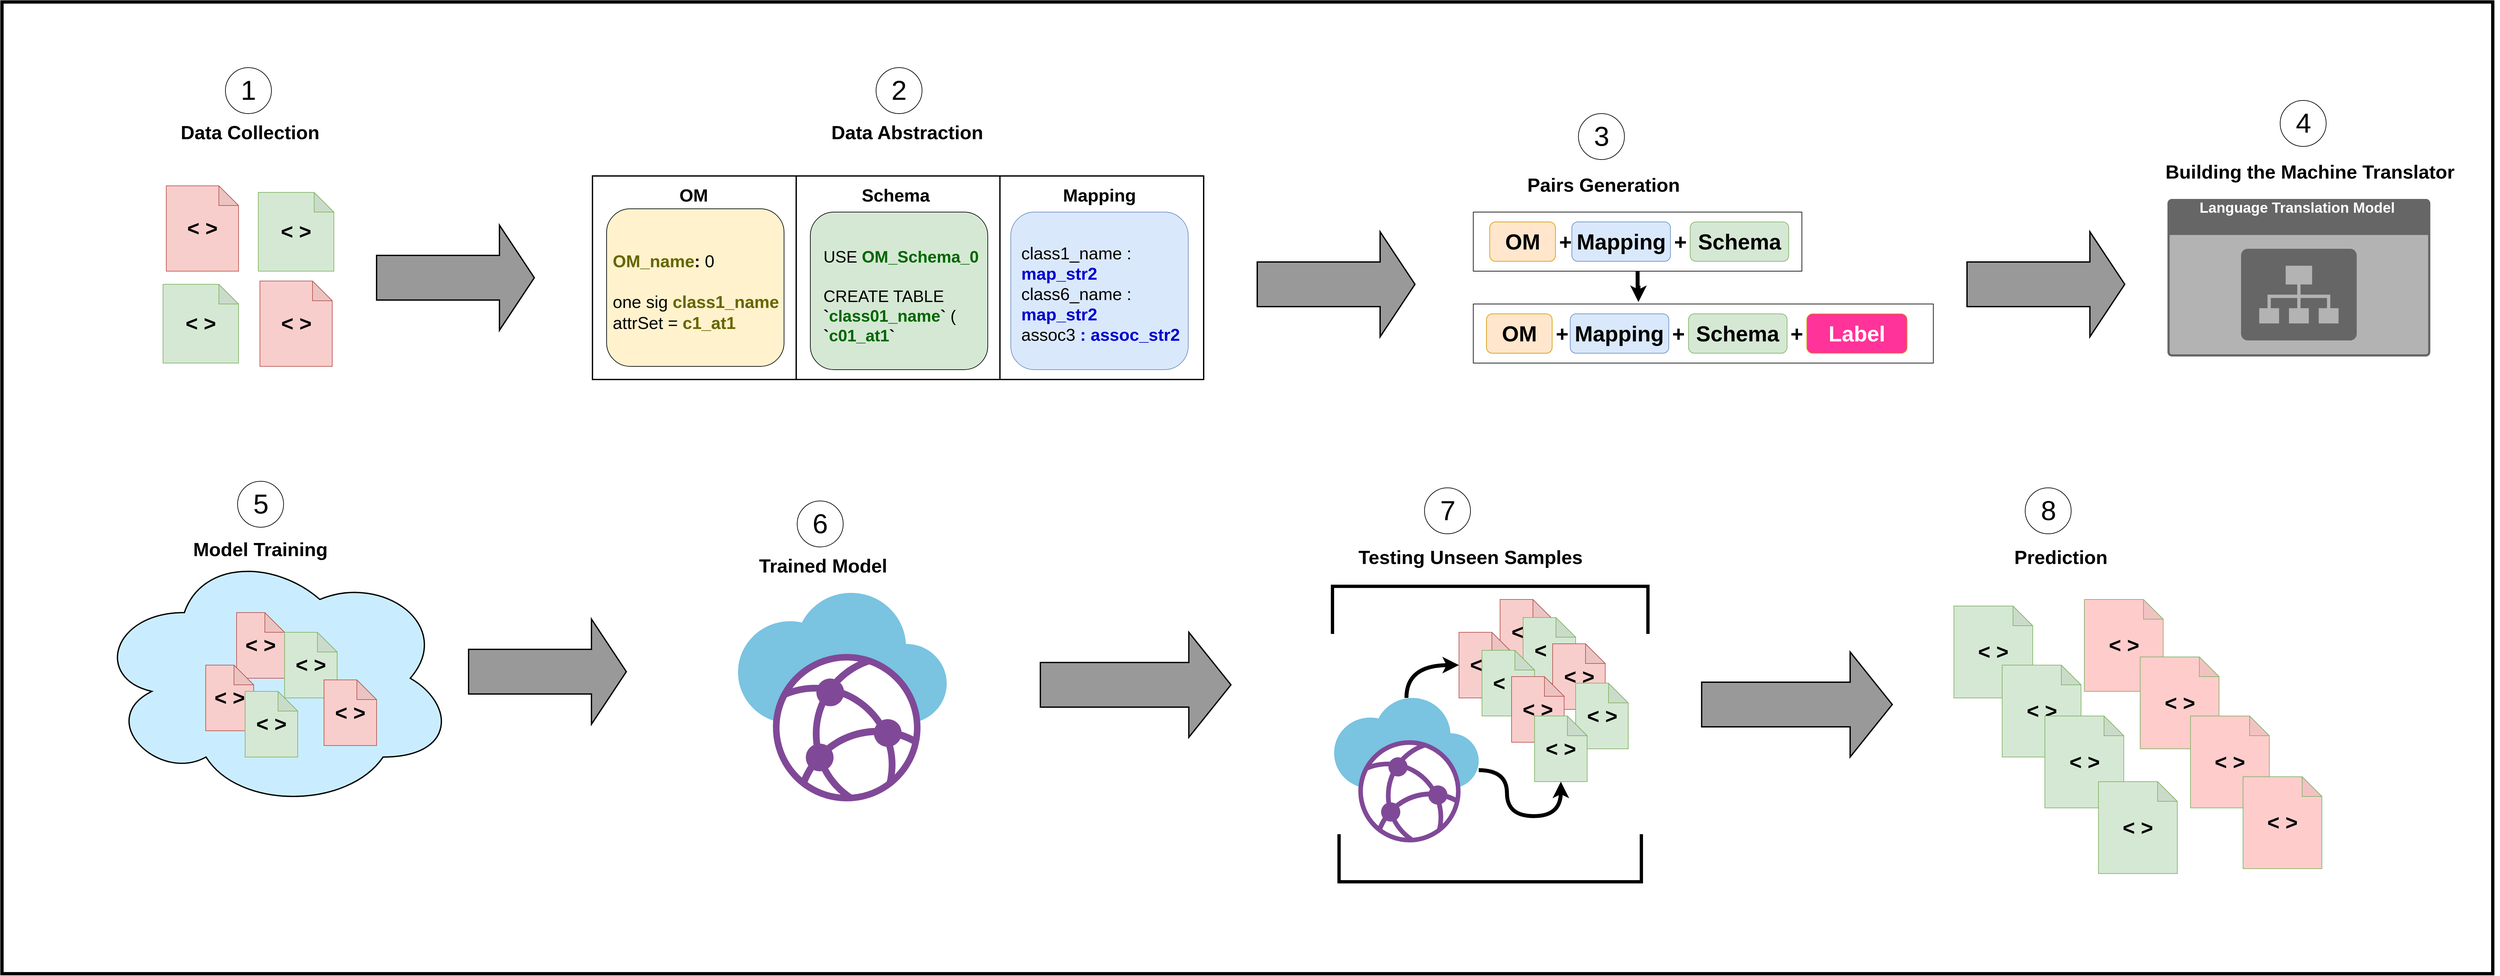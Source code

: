 <mxfile version="20.8.16" type="device"><diagram name="Page-1" id="3CIuRnJcFzyiyJEMCB2z"><mxGraphModel dx="3554" dy="2316" grid="1" gridSize="10" guides="1" tooltips="1" connect="1" arrows="1" fold="1" page="1" pageScale="1" pageWidth="850" pageHeight="1100" math="0" shadow="0"><root><mxCell id="0"/><mxCell id="1" parent="0"/><mxCell id="bybA0aSRzfbl54FW6EI4-108" value="" style="rounded=0;whiteSpace=wrap;html=1;sketch=0;strokeColor=default;strokeWidth=5;fontFamily=Helvetica;fontSize=22;fontColor=#000000;fillColor=none;" parent="1" vertex="1"><mxGeometry x="-1590" y="-730" width="3790" height="1480" as="geometry"/></mxCell><mxCell id="8tvPztyZ2DqP_P0wTKhH-2" value="" style="rounded=1;whiteSpace=wrap;html=1;fontSize=24;fillColor=#fff2cc;strokeColor=#000000;" vertex="1" parent="1"><mxGeometry x="-670" y="-415" width="270" height="240" as="geometry"/></mxCell><mxCell id="bybA0aSRzfbl54FW6EI4-64" value="" style="ellipse;shape=cloud;whiteSpace=wrap;html=1;strokeColor=default;strokeWidth=2;fontFamily=Helvetica;fontSize=22;fontColor=#000000;fillColor=#C9EDFF;" parent="1" vertex="1"><mxGeometry x="-1450" y="100" width="550" height="400" as="geometry"/></mxCell><mxCell id="bybA0aSRzfbl54FW6EI4-15" value="" style="whiteSpace=wrap;html=1;aspect=fixed;fillColor=none;strokeWidth=2;" parent="1" vertex="1"><mxGeometry x="-381.5" y="-465" width="310" height="310" as="geometry"/></mxCell><mxCell id="bybA0aSRzfbl54FW6EI4-8" value="" style="whiteSpace=wrap;html=1;aspect=fixed;fillColor=none;strokeWidth=2;" parent="1" vertex="1"><mxGeometry x="-691.5" y="-465" width="310" height="310" as="geometry"/></mxCell><mxCell id="TT64yJlZD9ud8AvmyV7w-1" value="&lt;b&gt;&lt;font style=&quot;font-size: 32px;&quot;&gt;&amp;lt; &amp;gt;&lt;/font&gt;&lt;/b&gt;" style="shape=note;whiteSpace=wrap;html=1;backgroundOutline=1;darkOpacity=0.05;fillColor=#f8cecc;strokeColor=#b85450;" parent="1" vertex="1"><mxGeometry x="-1340" y="-450" width="110" height="130" as="geometry"/></mxCell><mxCell id="TT64yJlZD9ud8AvmyV7w-3" value="&lt;b style=&quot;border-color: var(--border-color);&quot;&gt;&lt;font style=&quot;border-color: var(--border-color); font-size: 32px;&quot;&gt;&amp;lt; &amp;gt;&lt;/font&gt;&lt;/b&gt;" style="shape=note;whiteSpace=wrap;html=1;backgroundOutline=1;darkOpacity=0.05;fillColor=#d5e8d4;strokeColor=#82b366;" parent="1" vertex="1"><mxGeometry x="-1345" y="-300" width="115" height="120" as="geometry"/></mxCell><mxCell id="TT64yJlZD9ud8AvmyV7w-5" value="&lt;font size=&quot;1&quot; style=&quot;&quot;&gt;&lt;b style=&quot;font-size: 29px;&quot;&gt;Data Collection&lt;/b&gt;&lt;/font&gt;" style="text;html=1;strokeColor=none;fillColor=none;align=left;verticalAlign=middle;whiteSpace=wrap;rounded=0;fontSize=32;" parent="1" vertex="1"><mxGeometry x="-1320" y="-540" width="260" height="15" as="geometry"/></mxCell><mxCell id="TT64yJlZD9ud8AvmyV7w-6" value="&lt;font style=&quot;font-size: 42px;&quot;&gt;1&lt;/font&gt;" style="ellipse;whiteSpace=wrap;html=1;aspect=fixed;fontSize=32;" parent="1" vertex="1"><mxGeometry x="-1250" y="-630" width="70" height="70" as="geometry"/></mxCell><mxCell id="K8kpTa1aFKeaaSst7SHv-16" value="" style="rounded=0;whiteSpace=wrap;html=1;fontSize=20;" parent="1" vertex="1"><mxGeometry x="648.75" y="-270" width="700" height="90" as="geometry"/></mxCell><mxCell id="K8kpTa1aFKeaaSst7SHv-22" value="&lt;b&gt;&lt;font style=&quot;font-size: 33px;&quot;&gt;OM&lt;/font&gt;&lt;/b&gt;" style="rounded=1;whiteSpace=wrap;html=1;fontSize=20;fillColor=#ffe6cc;strokeColor=#d79b00;" parent="1" vertex="1"><mxGeometry x="668.75" y="-255" width="100" height="60" as="geometry"/></mxCell><mxCell id="bybA0aSRzfbl54FW6EI4-6" value="&lt;b style=&quot;border-color: var(--border-color);&quot;&gt;&lt;font style=&quot;border-color: var(--border-color); font-size: 32px;&quot;&gt;&amp;lt; &amp;gt;&lt;/font&gt;&lt;/b&gt;" style="shape=note;whiteSpace=wrap;html=1;backgroundOutline=1;darkOpacity=0.05;fillColor=#d5e8d4;strokeColor=#82b366;" parent="1" vertex="1"><mxGeometry x="-1200" y="-440" width="115" height="120" as="geometry"/></mxCell><mxCell id="bybA0aSRzfbl54FW6EI4-7" value="&lt;b&gt;&lt;font style=&quot;font-size: 32px;&quot;&gt;&amp;lt; &amp;gt;&lt;/font&gt;&lt;/b&gt;" style="shape=note;whiteSpace=wrap;html=1;backgroundOutline=1;darkOpacity=0.05;fillColor=#f8cecc;strokeColor=#b85450;" parent="1" vertex="1"><mxGeometry x="-1197.5" y="-305" width="110" height="130" as="geometry"/></mxCell><mxCell id="bybA0aSRzfbl54FW6EI4-13" value="&lt;div style=&quot;border-color: var(--border-color); text-align: left; font-size: 26px;&quot;&gt;&lt;font style=&quot;font-size: 26px;&quot;&gt;&lt;font style=&quot;border-color: var(--border-color); font-size: 26px;&quot;&gt;&lt;font color=&quot;#666600&quot; style=&quot;font-weight: bold; font-size: 26px;&quot;&gt;OM_name&lt;/font&gt;&lt;b style=&quot;&quot;&gt;: &lt;/b&gt;0&lt;/font&gt;&lt;/font&gt;&lt;/div&gt;&lt;div style=&quot;border-color: var(--border-color); text-align: left; font-size: 26px;&quot;&gt;&lt;b style=&quot;background-color: initial;&quot;&gt;&lt;font style=&quot;font-size: 26px;&quot;&gt;&lt;br&gt;&lt;/font&gt;&lt;/b&gt;&lt;/div&gt;&lt;div style=&quot;border-color: var(--border-color); text-align: left; font-size: 26px;&quot;&gt;&lt;font style=&quot;font-size: 26px;&quot;&gt;&lt;span style=&quot;background-color: initial;&quot;&gt;one sig&lt;/span&gt;&lt;b style=&quot;background-color: initial;&quot;&gt; &lt;font color=&quot;#666600&quot; style=&quot;font-size: 26px;&quot;&gt;class1_name&lt;/font&gt;&amp;nbsp;&lt;/b&gt;&lt;br&gt;&lt;/font&gt;&lt;/div&gt;&lt;div style=&quot;border-color: var(--border-color); text-align: left; font-size: 26px;&quot;&gt;&lt;font style=&quot;border-color: var(--border-color); font-size: 26px;&quot;&gt;attrSet =&lt;b style=&quot;&quot;&gt; &lt;font color=&quot;#666600&quot; style=&quot;font-size: 26px;&quot;&gt;c1_at1&lt;/font&gt;&lt;/b&gt;&lt;/font&gt;&lt;/div&gt;&lt;div style=&quot;border-color: var(--border-color); text-align: left; font-size: 24px;&quot;&gt;&lt;font style=&quot;font-size: 24px;&quot;&gt;&lt;br&gt;&lt;/font&gt;&lt;/div&gt;&lt;div style=&quot;border-color: var(--border-color); font-size: 24px;&quot;&gt;&lt;b&gt;&lt;font style=&quot;font-size: 24px;&quot;&gt;&lt;br style=&quot;border-color: var(--border-color);&quot;&gt;&lt;/font&gt;&lt;/b&gt;&lt;/div&gt;&lt;div style=&quot;border-color: var(--border-color); font-size: 24px;&quot;&gt;&lt;br style=&quot;border-color: var(--border-color);&quot;&gt;&lt;/div&gt;" style="text;html=1;strokeColor=none;fillColor=none;align=center;verticalAlign=middle;whiteSpace=wrap;rounded=0;fontSize=23;" parent="1" vertex="1"><mxGeometry x="-710" y="-260" width="358.5" height="30" as="geometry"/></mxCell><mxCell id="bybA0aSRzfbl54FW6EI4-19" value="" style="whiteSpace=wrap;html=1;aspect=fixed;fillColor=none;strokeWidth=2;" parent="1" vertex="1"><mxGeometry x="-71.5" y="-465" width="310" height="310" as="geometry"/></mxCell><mxCell id="bybA0aSRzfbl54FW6EI4-22" value="&lt;font face=&quot;Helvetica&quot;&gt;&lt;font size=&quot;1&quot; color=&quot;#000000&quot;&gt;&lt;b style=&quot;font-size: 27px;&quot;&gt;OM&lt;/b&gt;&lt;/font&gt;&amp;nbsp;&lt;/font&gt;" style="text;html=1;strokeColor=none;fillColor=none;align=center;verticalAlign=middle;whiteSpace=wrap;rounded=0;fontSize=17;fontFamily=Courier New;fontColor=#FF0000;" parent="1" vertex="1"><mxGeometry x="-565" y="-450" width="60" height="30" as="geometry"/></mxCell><mxCell id="bybA0aSRzfbl54FW6EI4-23" value="&lt;font face=&quot;Helvetica&quot; color=&quot;#000000&quot;&gt;&lt;span style=&quot;font-size: 27px;&quot;&gt;&lt;b&gt;Schema&lt;/b&gt;&lt;/span&gt;&lt;/font&gt;" style="text;html=1;strokeColor=none;fillColor=none;align=center;verticalAlign=middle;whiteSpace=wrap;rounded=0;fontSize=17;fontFamily=Courier New;fontColor=#FF0000;" parent="1" vertex="1"><mxGeometry x="-260" y="-450" width="60" height="30" as="geometry"/></mxCell><mxCell id="bybA0aSRzfbl54FW6EI4-24" value="&lt;font face=&quot;Helvetica&quot; color=&quot;#000000&quot;&gt;&lt;span style=&quot;font-size: 27px;&quot;&gt;&lt;b&gt;Mapping&lt;/b&gt;&lt;/span&gt;&lt;/font&gt;" style="text;html=1;strokeColor=none;fillColor=none;align=center;verticalAlign=middle;whiteSpace=wrap;rounded=0;fontSize=17;fontFamily=Courier New;fontColor=#FF0000;" parent="1" vertex="1"><mxGeometry x="50" y="-450" width="60" height="30" as="geometry"/></mxCell><mxCell id="bybA0aSRzfbl54FW6EI4-27" value="&lt;font size=&quot;1&quot; style=&quot;&quot;&gt;&lt;b style=&quot;font-size: 29px;&quot;&gt;Data Abstraction&lt;/b&gt;&lt;/font&gt;" style="text;html=1;strokeColor=none;fillColor=none;align=left;verticalAlign=middle;whiteSpace=wrap;rounded=0;fontSize=32;" parent="1" vertex="1"><mxGeometry x="-330" y="-540" width="260" height="15" as="geometry"/></mxCell><mxCell id="bybA0aSRzfbl54FW6EI4-28" value="&lt;font style=&quot;font-size: 42px;&quot;&gt;2&lt;/font&gt;" style="ellipse;whiteSpace=wrap;html=1;aspect=fixed;fontSize=32;" parent="1" vertex="1"><mxGeometry x="-260" y="-630" width="70" height="70" as="geometry"/></mxCell><mxCell id="bybA0aSRzfbl54FW6EI4-30" value="" style="shape=singleArrow;whiteSpace=wrap;html=1;strokeWidth=2;fontFamily=Helvetica;fontSize=42;fontColor=#000000;fillColor=#999999;strokeColor=#000000;arrowWidth=0.425;arrowSize=0.221;" parent="1" vertex="1"><mxGeometry x="-1020" y="-390" width="240" height="160" as="geometry"/></mxCell><mxCell id="bybA0aSRzfbl54FW6EI4-32" value="&lt;font size=&quot;1&quot; style=&quot;&quot;&gt;&lt;b style=&quot;font-size: 29px;&quot;&gt;Pairs Generation&lt;/b&gt;&lt;/font&gt;" style="text;html=1;strokeColor=none;fillColor=none;align=left;verticalAlign=middle;whiteSpace=wrap;rounded=0;fontSize=32;" parent="1" vertex="1"><mxGeometry x="728.75" y="-460" width="260" height="15" as="geometry"/></mxCell><mxCell id="bybA0aSRzfbl54FW6EI4-33" value="&lt;font style=&quot;font-size: 42px;&quot;&gt;3&lt;/font&gt;" style="ellipse;whiteSpace=wrap;html=1;aspect=fixed;fontSize=32;" parent="1" vertex="1"><mxGeometry x="808.75" y="-560" width="70" height="70" as="geometry"/></mxCell><mxCell id="bybA0aSRzfbl54FW6EI4-34" value="&lt;b&gt;&lt;font style=&quot;font-size: 33px;&quot;&gt;Mapping&lt;/font&gt;&lt;/b&gt;" style="rounded=1;whiteSpace=wrap;html=1;fontSize=20;fillColor=#dae8fc;strokeColor=#6c8ebf;" parent="1" vertex="1"><mxGeometry x="796.25" y="-255" width="150" height="60" as="geometry"/></mxCell><mxCell id="bybA0aSRzfbl54FW6EI4-35" value="&lt;b&gt;&lt;font style=&quot;font-size: 33px;&quot;&gt;Schema&lt;/font&gt;&lt;/b&gt;" style="rounded=1;whiteSpace=wrap;html=1;fontSize=20;fillColor=#d5e8d4;strokeColor=#82b366;" parent="1" vertex="1"><mxGeometry x="976.25" y="-255" width="150" height="60" as="geometry"/></mxCell><mxCell id="bybA0aSRzfbl54FW6EI4-36" value="&lt;b&gt;&lt;font color=&quot;#ffffff&quot; style=&quot;font-size: 33px;&quot;&gt;Label&lt;/font&gt;&lt;/b&gt;" style="rounded=1;whiteSpace=wrap;html=1;fontSize=20;fillColor=#FF3399;strokeColor=#d79b00;" parent="1" vertex="1"><mxGeometry x="1156.25" y="-255" width="152.5" height="60" as="geometry"/></mxCell><mxCell id="bybA0aSRzfbl54FW6EI4-48" style="edgeStyle=orthogonalEdgeStyle;rounded=0;orthogonalLoop=1;jettySize=auto;html=1;entryX=0.359;entryY=-0.033;entryDx=0;entryDy=0;entryPerimeter=0;fontFamily=Helvetica;fontSize=33;fontColor=#000000;strokeWidth=6;" parent="1" source="bybA0aSRzfbl54FW6EI4-37" target="K8kpTa1aFKeaaSst7SHv-16" edge="1"><mxGeometry relative="1" as="geometry"/></mxCell><mxCell id="bybA0aSRzfbl54FW6EI4-37" value="" style="rounded=0;whiteSpace=wrap;html=1;fontSize=20;" parent="1" vertex="1"><mxGeometry x="648.75" y="-410" width="500" height="90" as="geometry"/></mxCell><mxCell id="bybA0aSRzfbl54FW6EI4-38" value="&lt;b&gt;&lt;font style=&quot;font-size: 33px;&quot;&gt;OM&lt;/font&gt;&lt;/b&gt;" style="rounded=1;whiteSpace=wrap;html=1;fontSize=20;fillColor=#ffe6cc;strokeColor=#d79b00;" parent="1" vertex="1"><mxGeometry x="673.75" y="-395" width="100" height="60" as="geometry"/></mxCell><mxCell id="bybA0aSRzfbl54FW6EI4-39" value="&lt;b&gt;&lt;font style=&quot;font-size: 33px;&quot;&gt;Mapping&lt;/font&gt;&lt;/b&gt;" style="rounded=1;whiteSpace=wrap;html=1;fontSize=20;fillColor=#dae8fc;strokeColor=#6c8ebf;" parent="1" vertex="1"><mxGeometry x="798.75" y="-395" width="150" height="60" as="geometry"/></mxCell><mxCell id="bybA0aSRzfbl54FW6EI4-40" value="&lt;b&gt;&lt;font style=&quot;font-size: 33px;&quot;&gt;Schema&lt;/font&gt;&lt;/b&gt;" style="rounded=1;whiteSpace=wrap;html=1;fontSize=20;fillColor=#d5e8d4;strokeColor=#82b366;" parent="1" vertex="1"><mxGeometry x="978.75" y="-395" width="150" height="60" as="geometry"/></mxCell><mxCell id="bybA0aSRzfbl54FW6EI4-42" value="&lt;font color=&quot;#000000&quot;&gt;&lt;b&gt;+&lt;/b&gt;&lt;/font&gt;" style="text;html=1;strokeColor=none;fillColor=none;align=center;verticalAlign=middle;whiteSpace=wrap;rounded=0;fontSize=33;fontFamily=Helvetica;fontColor=#FFFFFF;" parent="1" vertex="1"><mxGeometry x="946.25" y="-240" width="30" height="30" as="geometry"/></mxCell><mxCell id="bybA0aSRzfbl54FW6EI4-43" value="&lt;font color=&quot;#000000&quot;&gt;&lt;b&gt;+&lt;/b&gt;&lt;/font&gt;" style="text;html=1;strokeColor=none;fillColor=none;align=center;verticalAlign=middle;whiteSpace=wrap;rounded=0;fontSize=33;fontFamily=Helvetica;fontColor=#FFFFFF;" parent="1" vertex="1"><mxGeometry x="768.75" y="-240" width="30" height="30" as="geometry"/></mxCell><mxCell id="bybA0aSRzfbl54FW6EI4-45" value="&lt;font color=&quot;#000000&quot;&gt;&lt;b&gt;+&lt;/b&gt;&lt;/font&gt;" style="text;html=1;strokeColor=none;fillColor=none;align=center;verticalAlign=middle;whiteSpace=wrap;rounded=0;fontSize=33;fontFamily=Helvetica;fontColor=#FFFFFF;" parent="1" vertex="1"><mxGeometry x="1126.25" y="-240" width="30" height="30" as="geometry"/></mxCell><mxCell id="bybA0aSRzfbl54FW6EI4-46" value="&lt;font color=&quot;#000000&quot;&gt;&lt;b&gt;+&lt;/b&gt;&lt;/font&gt;" style="text;html=1;strokeColor=none;fillColor=none;align=center;verticalAlign=middle;whiteSpace=wrap;rounded=0;fontSize=33;fontFamily=Helvetica;fontColor=#FFFFFF;" parent="1" vertex="1"><mxGeometry x="773.75" y="-380" width="30" height="30" as="geometry"/></mxCell><mxCell id="bybA0aSRzfbl54FW6EI4-47" value="&lt;font color=&quot;#000000&quot;&gt;&lt;b&gt;+&lt;/b&gt;&lt;/font&gt;" style="text;html=1;strokeColor=none;fillColor=none;align=center;verticalAlign=middle;whiteSpace=wrap;rounded=0;fontSize=33;fontFamily=Helvetica;fontColor=#FFFFFF;" parent="1" vertex="1"><mxGeometry x="948.75" y="-380" width="30" height="30" as="geometry"/></mxCell><mxCell id="bybA0aSRzfbl54FW6EI4-53" value="&lt;b&gt;&lt;font style=&quot;font-size: 22px;&quot;&gt;Language Translation Model&amp;nbsp;&lt;/font&gt;&lt;/b&gt;" style="html=1;strokeColor=none;fillColor=#666666;labelPosition=center;verticalLabelPosition=middle;verticalAlign=top;align=center;fontSize=12;outlineConnect=0;spacingTop=-6;fontColor=#FFFFFF;sketch=0;shape=mxgraph.sitemap.sitemap;strokeWidth=2;fontFamily=Helvetica;" parent="1" vertex="1"><mxGeometry x="1705" y="-430" width="400" height="240" as="geometry"/></mxCell><mxCell id="bybA0aSRzfbl54FW6EI4-54" value="&lt;span style=&quot;font-size: 29px;&quot;&gt;&lt;b&gt;Building the Machine Translator&lt;/b&gt;&lt;/span&gt;" style="text;html=1;strokeColor=none;fillColor=none;align=left;verticalAlign=middle;whiteSpace=wrap;rounded=0;fontSize=32;" parent="1" vertex="1"><mxGeometry x="1700" y="-480" width="510" height="15" as="geometry"/></mxCell><mxCell id="bybA0aSRzfbl54FW6EI4-55" value="&lt;font style=&quot;font-size: 42px;&quot;&gt;4&lt;/font&gt;" style="ellipse;whiteSpace=wrap;html=1;aspect=fixed;fontSize=32;" parent="1" vertex="1"><mxGeometry x="1876.5" y="-580" width="70" height="70" as="geometry"/></mxCell><mxCell id="bybA0aSRzfbl54FW6EI4-58" value="&lt;b style=&quot;border-color: var(--border-color);&quot;&gt;&lt;font style=&quot;border-color: var(--border-color); font-size: 32px;&quot;&gt;&amp;lt; &amp;gt;&lt;/font&gt;&lt;/b&gt;" style="shape=note;whiteSpace=wrap;html=1;backgroundOutline=1;darkOpacity=0.05;fillColor=#f8cecc;strokeColor=#b85450;" parent="1" vertex="1"><mxGeometry x="-1233" y="200" width="73" height="100" as="geometry"/></mxCell><mxCell id="bybA0aSRzfbl54FW6EI4-59" value="&lt;b style=&quot;border-color: var(--border-color);&quot;&gt;&lt;font style=&quot;border-color: var(--border-color); font-size: 32px;&quot;&gt;&amp;lt; &amp;gt;&lt;/font&gt;&lt;/b&gt;" style="shape=note;whiteSpace=wrap;html=1;backgroundOutline=1;darkOpacity=0.05;fillColor=#d5e8d4;strokeColor=#82b366;" parent="1" vertex="1"><mxGeometry x="-1160" y="230" width="80" height="100" as="geometry"/></mxCell><mxCell id="bybA0aSRzfbl54FW6EI4-61" value="&lt;span style=&quot;font-size: 29px;&quot;&gt;&lt;b&gt;Model Training&lt;/b&gt;&lt;/span&gt;" style="text;html=1;strokeColor=none;fillColor=none;align=left;verticalAlign=middle;whiteSpace=wrap;rounded=0;fontSize=32;" parent="1" vertex="1"><mxGeometry x="-1301.5" y="95" width="350" height="15" as="geometry"/></mxCell><mxCell id="bybA0aSRzfbl54FW6EI4-62" value="&lt;font style=&quot;font-size: 42px;&quot;&gt;5&lt;/font&gt;" style="ellipse;whiteSpace=wrap;html=1;aspect=fixed;fontSize=32;" parent="1" vertex="1"><mxGeometry x="-1231.5" width="70" height="70" as="geometry"/></mxCell><mxCell id="bybA0aSRzfbl54FW6EI4-65" value="&lt;b style=&quot;border-color: var(--border-color);&quot;&gt;&lt;font style=&quot;border-color: var(--border-color); font-size: 32px;&quot;&gt;&amp;lt; &amp;gt;&lt;/font&gt;&lt;/b&gt;" style="shape=note;whiteSpace=wrap;html=1;backgroundOutline=1;darkOpacity=0.05;fillColor=#f8cecc;strokeColor=#b85450;" parent="1" vertex="1"><mxGeometry x="-1100" y="302.5" width="80" height="100" as="geometry"/></mxCell><mxCell id="bybA0aSRzfbl54FW6EI4-66" value="" style="sketch=0;aspect=fixed;html=1;points=[];align=center;image;fontSize=12;image=img/lib/mscae/Virtual_WANs.svg;strokeColor=default;strokeWidth=2;fontFamily=Helvetica;fontColor=#000000;fillColor=#E6E6E6;imageBackground=none;" parent="1" vertex="1"><mxGeometry x="-470" y="170" width="317.5" height="317.5" as="geometry"/></mxCell><mxCell id="bybA0aSRzfbl54FW6EI4-67" value="&lt;span style=&quot;font-size: 29px;&quot;&gt;&lt;b&gt;Trained Model&lt;/b&gt;&lt;/span&gt;" style="text;html=1;strokeColor=none;fillColor=none;align=left;verticalAlign=middle;whiteSpace=wrap;rounded=0;fontSize=32;" parent="1" vertex="1"><mxGeometry x="-440" y="120" width="350" height="15" as="geometry"/></mxCell><mxCell id="bybA0aSRzfbl54FW6EI4-68" value="&lt;font style=&quot;font-size: 42px;&quot;&gt;6&lt;/font&gt;" style="ellipse;whiteSpace=wrap;html=1;aspect=fixed;fontSize=32;" parent="1" vertex="1"><mxGeometry x="-380" y="30" width="70" height="70" as="geometry"/></mxCell><mxCell id="bybA0aSRzfbl54FW6EI4-82" style="edgeStyle=orthogonalEdgeStyle;curved=1;rounded=0;orthogonalLoop=1;jettySize=auto;html=1;entryX=0;entryY=0.5;entryDx=0;entryDy=0;entryPerimeter=0;strokeColor=#000000;strokeWidth=6;fontFamily=Helvetica;fontSize=22;fontColor=#000000;" parent="1" source="bybA0aSRzfbl54FW6EI4-70" target="bybA0aSRzfbl54FW6EI4-76" edge="1"><mxGeometry relative="1" as="geometry"/></mxCell><mxCell id="bybA0aSRzfbl54FW6EI4-83" style="edgeStyle=orthogonalEdgeStyle;curved=1;rounded=0;orthogonalLoop=1;jettySize=auto;html=1;entryX=0.5;entryY=1;entryDx=0;entryDy=0;entryPerimeter=0;strokeColor=#000000;strokeWidth=6;fontFamily=Helvetica;fontSize=22;fontColor=#000000;" parent="1" source="bybA0aSRzfbl54FW6EI4-70" target="bybA0aSRzfbl54FW6EI4-79" edge="1"><mxGeometry relative="1" as="geometry"><Array as="points"><mxPoint x="700" y="440"/><mxPoint x="700" y="510"/><mxPoint x="782" y="510"/></Array></mxGeometry></mxCell><mxCell id="bybA0aSRzfbl54FW6EI4-70" value="" style="sketch=0;aspect=fixed;html=1;points=[];align=center;image;fontSize=12;image=img/lib/mscae/Virtual_WANs.svg;strokeColor=default;strokeWidth=2;fontFamily=Helvetica;fontColor=#000000;fillColor=#E6E6E6;imageBackground=none;" parent="1" vertex="1"><mxGeometry x="437" y="330" width="220" height="220" as="geometry"/></mxCell><mxCell id="bybA0aSRzfbl54FW6EI4-71" value="&lt;b style=&quot;border-color: var(--border-color);&quot;&gt;&lt;font style=&quot;border-color: var(--border-color); font-size: 32px;&quot;&gt;&amp;lt; &amp;gt;&lt;/font&gt;&lt;/b&gt;" style="shape=note;whiteSpace=wrap;html=1;backgroundOutline=1;darkOpacity=0.05;fillColor=#f8cecc;strokeColor=#b85450;" parent="1" vertex="1"><mxGeometry x="689.5" y="180" width="80" height="100" as="geometry"/></mxCell><mxCell id="bybA0aSRzfbl54FW6EI4-72" value="&lt;b style=&quot;border-color: var(--border-color);&quot;&gt;&lt;font style=&quot;border-color: var(--border-color); font-size: 32px;&quot;&gt;&amp;lt; &amp;gt;&lt;/font&gt;&lt;/b&gt;" style="shape=note;whiteSpace=wrap;html=1;backgroundOutline=1;darkOpacity=0.05;fillColor=#d5e8d4;strokeColor=#82b366;" parent="1" vertex="1"><mxGeometry x="724.5" y="207.5" width="80" height="100" as="geometry"/></mxCell><mxCell id="bybA0aSRzfbl54FW6EI4-73" value="&lt;b style=&quot;border-color: var(--border-color);&quot;&gt;&lt;font style=&quot;border-color: var(--border-color); font-size: 32px;&quot;&gt;&amp;lt; &amp;gt;&lt;/font&gt;&lt;/b&gt;" style="shape=note;whiteSpace=wrap;html=1;backgroundOutline=1;darkOpacity=0.05;fillColor=#f8cecc;strokeColor=#b85450;" parent="1" vertex="1"><mxGeometry x="769.5" y="247.5" width="80" height="100" as="geometry"/></mxCell><mxCell id="bybA0aSRzfbl54FW6EI4-74" value="&lt;b style=&quot;border-color: var(--border-color);&quot;&gt;&lt;font style=&quot;border-color: var(--border-color); font-size: 32px;&quot;&gt;&amp;lt; &amp;gt;&lt;/font&gt;&lt;/b&gt;" style="shape=note;whiteSpace=wrap;html=1;backgroundOutline=1;darkOpacity=0.05;fillColor=#d5e8d4;strokeColor=#82b366;" parent="1" vertex="1"><mxGeometry x="804.5" y="307.5" width="80" height="100" as="geometry"/></mxCell><mxCell id="bybA0aSRzfbl54FW6EI4-76" value="&lt;b style=&quot;border-color: var(--border-color);&quot;&gt;&lt;font style=&quot;border-color: var(--border-color); font-size: 32px;&quot;&gt;&amp;lt; &amp;gt;&lt;/font&gt;&lt;/b&gt;" style="shape=note;whiteSpace=wrap;html=1;backgroundOutline=1;darkOpacity=0.05;fillColor=#f8cecc;strokeColor=#b85450;" parent="1" vertex="1"><mxGeometry x="627" y="230" width="80" height="100" as="geometry"/></mxCell><mxCell id="bybA0aSRzfbl54FW6EI4-77" value="&lt;b style=&quot;border-color: var(--border-color);&quot;&gt;&lt;font style=&quot;border-color: var(--border-color); font-size: 32px;&quot;&gt;&amp;lt; &amp;gt;&lt;/font&gt;&lt;/b&gt;" style="shape=note;whiteSpace=wrap;html=1;backgroundOutline=1;darkOpacity=0.05;fillColor=#d5e8d4;strokeColor=#82b366;" parent="1" vertex="1"><mxGeometry x="662" y="257.5" width="80" height="100" as="geometry"/></mxCell><mxCell id="bybA0aSRzfbl54FW6EI4-78" value="&lt;b style=&quot;border-color: var(--border-color);&quot;&gt;&lt;font style=&quot;border-color: var(--border-color); font-size: 32px;&quot;&gt;&amp;lt; &amp;gt;&lt;/font&gt;&lt;/b&gt;" style="shape=note;whiteSpace=wrap;html=1;backgroundOutline=1;darkOpacity=0.05;fillColor=#f8cecc;strokeColor=#b85450;" parent="1" vertex="1"><mxGeometry x="707" y="297.5" width="80" height="100" as="geometry"/></mxCell><mxCell id="bybA0aSRzfbl54FW6EI4-79" value="&lt;b style=&quot;border-color: var(--border-color);&quot;&gt;&lt;font style=&quot;border-color: var(--border-color); font-size: 32px;&quot;&gt;&amp;lt; &amp;gt;&lt;/font&gt;&lt;/b&gt;" style="shape=note;whiteSpace=wrap;html=1;backgroundOutline=1;darkOpacity=0.05;fillColor=#d5e8d4;strokeColor=#82b366;" parent="1" vertex="1"><mxGeometry x="742" y="357.5" width="80" height="100" as="geometry"/></mxCell><mxCell id="bybA0aSRzfbl54FW6EI4-80" value="" style="shape=partialRectangle;whiteSpace=wrap;html=1;bottom=1;right=1;left=1;top=0;fillColor=none;routingCenterX=-0.5;sketch=0;strokeColor=default;strokeWidth=5;fontFamily=Helvetica;fontSize=22;fontColor=#000000;" parent="1" vertex="1"><mxGeometry x="444.5" y="540" width="460" height="70" as="geometry"/></mxCell><mxCell id="bybA0aSRzfbl54FW6EI4-81" value="" style="shape=partialRectangle;whiteSpace=wrap;html=1;bottom=1;right=1;left=1;top=0;fillColor=none;routingCenterX=-0.5;sketch=0;strokeColor=default;strokeWidth=5;fontFamily=Helvetica;fontSize=22;fontColor=#000000;rotation=-180;" parent="1" vertex="1"><mxGeometry x="434.5" y="160" width="480" height="70" as="geometry"/></mxCell><mxCell id="bybA0aSRzfbl54FW6EI4-84" value="&lt;span style=&quot;font-size: 29px;&quot;&gt;&lt;b&gt;Testing Unseen Samples&lt;/b&gt;&lt;/span&gt;" style="text;html=1;strokeColor=none;fillColor=none;align=left;verticalAlign=middle;whiteSpace=wrap;rounded=0;fontSize=32;" parent="1" vertex="1"><mxGeometry x="472" y="107.5" width="350" height="15" as="geometry"/></mxCell><mxCell id="bybA0aSRzfbl54FW6EI4-85" value="&lt;font style=&quot;font-size: 42px;&quot;&gt;7&lt;/font&gt;" style="ellipse;whiteSpace=wrap;html=1;aspect=fixed;fontSize=32;" parent="1" vertex="1"><mxGeometry x="574.5" y="10" width="70" height="70" as="geometry"/></mxCell><mxCell id="bybA0aSRzfbl54FW6EI4-87" value="&lt;b style=&quot;border-color: var(--border-color);&quot;&gt;&lt;font style=&quot;border-color: var(--border-color); font-size: 32px;&quot;&gt;&amp;lt; &amp;gt;&lt;/font&gt;&lt;/b&gt;" style="shape=note;whiteSpace=wrap;html=1;backgroundOutline=1;darkOpacity=0.05;fillColor=#d5e8d4;strokeColor=#82b366;" parent="1" vertex="1"><mxGeometry x="1380" y="190" width="120" height="140" as="geometry"/></mxCell><mxCell id="bybA0aSRzfbl54FW6EI4-88" value="&lt;b style=&quot;border-color: var(--border-color);&quot;&gt;&lt;font style=&quot;border-color: var(--border-color); font-size: 32px;&quot;&gt;&amp;lt; &amp;gt;&lt;/font&gt;&lt;/b&gt;" style="shape=note;whiteSpace=wrap;html=1;backgroundOutline=1;darkOpacity=0.05;fillColor=#d5e8d4;strokeColor=#82b366;" parent="1" vertex="1"><mxGeometry x="1453.5" y="280" width="120" height="140" as="geometry"/></mxCell><mxCell id="bybA0aSRzfbl54FW6EI4-89" value="&lt;b style=&quot;border-color: var(--border-color);&quot;&gt;&lt;font style=&quot;border-color: var(--border-color); font-size: 32px;&quot;&gt;&amp;lt; &amp;gt;&lt;/font&gt;&lt;/b&gt;" style="shape=note;whiteSpace=wrap;html=1;backgroundOutline=1;darkOpacity=0.05;fillColor=#d5e8d4;strokeColor=#82b366;" parent="1" vertex="1"><mxGeometry x="1518.5" y="357.5" width="120" height="140" as="geometry"/></mxCell><mxCell id="bybA0aSRzfbl54FW6EI4-90" value="&lt;b style=&quot;border-color: var(--border-color);&quot;&gt;&lt;font style=&quot;border-color: var(--border-color); font-size: 32px;&quot;&gt;&amp;lt; &amp;gt;&lt;/font&gt;&lt;/b&gt;" style="shape=note;whiteSpace=wrap;html=1;backgroundOutline=1;darkOpacity=0.05;fillColor=#d5e8d4;strokeColor=#82b366;" parent="1" vertex="1"><mxGeometry x="1600" y="457.5" width="120" height="140" as="geometry"/></mxCell><mxCell id="bybA0aSRzfbl54FW6EI4-92" value="&lt;b style=&quot;border-color: var(--border-color);&quot;&gt;&lt;font style=&quot;border-color: var(--border-color); font-size: 32px;&quot;&gt;&amp;lt; &amp;gt;&lt;/font&gt;&lt;/b&gt;" style="shape=note;whiteSpace=wrap;html=1;backgroundOutline=1;darkOpacity=0.05;fillColor=#FFCCCC;strokeColor=#82b366;" parent="1" vertex="1"><mxGeometry x="1578.5" y="180" width="120" height="140" as="geometry"/></mxCell><mxCell id="bybA0aSRzfbl54FW6EI4-93" value="&lt;b style=&quot;border-color: var(--border-color);&quot;&gt;&lt;font style=&quot;border-color: var(--border-color); font-size: 32px;&quot;&gt;&amp;lt; &amp;gt;&lt;/font&gt;&lt;/b&gt;" style="shape=note;whiteSpace=wrap;html=1;backgroundOutline=1;darkOpacity=0.05;fillColor=#FFCCCC;strokeColor=#82b366;" parent="1" vertex="1"><mxGeometry x="1663.5" y="267.5" width="120" height="140" as="geometry"/></mxCell><mxCell id="bybA0aSRzfbl54FW6EI4-94" value="&lt;b style=&quot;border-color: var(--border-color);&quot;&gt;&lt;font style=&quot;border-color: var(--border-color); font-size: 32px;&quot;&gt;&amp;lt; &amp;gt;&lt;/font&gt;&lt;/b&gt;" style="shape=note;whiteSpace=wrap;html=1;backgroundOutline=1;darkOpacity=0.05;fillColor=#FFCCCC;strokeColor=#82b366;" parent="1" vertex="1"><mxGeometry x="1740" y="357.5" width="120" height="140" as="geometry"/></mxCell><mxCell id="bybA0aSRzfbl54FW6EI4-95" value="&lt;b style=&quot;border-color: var(--border-color);&quot;&gt;&lt;font style=&quot;border-color: var(--border-color); font-size: 32px;&quot;&gt;&amp;lt; &amp;gt;&lt;/font&gt;&lt;/b&gt;" style="shape=note;whiteSpace=wrap;html=1;backgroundOutline=1;darkOpacity=0.05;fillColor=#FFCCCC;strokeColor=#82b366;" parent="1" vertex="1"><mxGeometry x="1820" y="450" width="120" height="140" as="geometry"/></mxCell><mxCell id="bybA0aSRzfbl54FW6EI4-96" value="&lt;span style=&quot;font-size: 29px;&quot;&gt;&lt;b&gt;Prediction&lt;/b&gt;&lt;/span&gt;" style="text;html=1;strokeColor=none;fillColor=none;align=left;verticalAlign=middle;whiteSpace=wrap;rounded=0;fontSize=32;" parent="1" vertex="1"><mxGeometry x="1470" y="107.5" width="293.5" height="15" as="geometry"/></mxCell><mxCell id="bybA0aSRzfbl54FW6EI4-97" value="&lt;font style=&quot;font-size: 42px;&quot;&gt;8&lt;/font&gt;" style="ellipse;whiteSpace=wrap;html=1;aspect=fixed;fontSize=32;" parent="1" vertex="1"><mxGeometry x="1488.5" y="10" width="70" height="70" as="geometry"/></mxCell><mxCell id="bybA0aSRzfbl54FW6EI4-100" value="" style="shape=singleArrow;whiteSpace=wrap;html=1;strokeWidth=2;fontFamily=Helvetica;fontSize=42;fontColor=#000000;fillColor=#999999;strokeColor=#000000;arrowWidth=0.425;arrowSize=0.221;" parent="1" vertex="1"><mxGeometry x="320" y="-380" width="240" height="160" as="geometry"/></mxCell><mxCell id="bybA0aSRzfbl54FW6EI4-102" value="" style="shape=singleArrow;whiteSpace=wrap;html=1;strokeWidth=2;fontFamily=Helvetica;fontSize=42;fontColor=#000000;fillColor=#999999;strokeColor=#000000;arrowWidth=0.425;arrowSize=0.221;" parent="1" vertex="1"><mxGeometry x="-10" y="230" width="290" height="160" as="geometry"/></mxCell><mxCell id="bybA0aSRzfbl54FW6EI4-103" value="&lt;b style=&quot;border-color: var(--border-color);&quot;&gt;&lt;font style=&quot;border-color: var(--border-color); font-size: 32px;&quot;&gt;&amp;lt; &amp;gt;&lt;/font&gt;&lt;/b&gt;" style="shape=note;whiteSpace=wrap;html=1;backgroundOutline=1;darkOpacity=0.05;fillColor=#f8cecc;strokeColor=#b85450;" parent="1" vertex="1"><mxGeometry x="-1280" y="280" width="73" height="100" as="geometry"/></mxCell><mxCell id="bybA0aSRzfbl54FW6EI4-104" value="&lt;b style=&quot;border-color: var(--border-color);&quot;&gt;&lt;font style=&quot;border-color: var(--border-color); font-size: 32px;&quot;&gt;&amp;lt; &amp;gt;&lt;/font&gt;&lt;/b&gt;" style="shape=note;whiteSpace=wrap;html=1;backgroundOutline=1;darkOpacity=0.05;fillColor=#d5e8d4;strokeColor=#82b366;" parent="1" vertex="1"><mxGeometry x="-1220" y="320" width="80" height="100" as="geometry"/></mxCell><mxCell id="bybA0aSRzfbl54FW6EI4-106" value="" style="shape=singleArrow;whiteSpace=wrap;html=1;strokeWidth=2;fontFamily=Helvetica;fontSize=42;fontColor=#000000;fillColor=#999999;strokeColor=#000000;arrowWidth=0.425;arrowSize=0.221;" parent="1" vertex="1"><mxGeometry x="996.25" y="260" width="290" height="160" as="geometry"/></mxCell><mxCell id="bybA0aSRzfbl54FW6EI4-109" value="" style="shape=singleArrow;whiteSpace=wrap;html=1;strokeWidth=2;fontFamily=Helvetica;fontSize=42;fontColor=#000000;fillColor=#999999;strokeColor=#000000;arrowWidth=0.425;arrowSize=0.221;" parent="1" vertex="1"><mxGeometry x="1400" y="-380" width="240" height="160" as="geometry"/></mxCell><mxCell id="bybA0aSRzfbl54FW6EI4-110" value="" style="shape=singleArrow;whiteSpace=wrap;html=1;strokeWidth=2;fontFamily=Helvetica;fontSize=42;fontColor=#000000;fillColor=#999999;strokeColor=#000000;arrowWidth=0.425;arrowSize=0.221;" parent="1" vertex="1"><mxGeometry x="-880" y="210" width="240" height="160" as="geometry"/></mxCell><mxCell id="8tvPztyZ2DqP_P0wTKhH-4" value="" style="rounded=1;whiteSpace=wrap;html=1;fontSize=24;fillColor=#dae8fc;strokeColor=#6c8ebf;" vertex="1" parent="1"><mxGeometry x="-55" y="-410" width="270" height="240" as="geometry"/></mxCell><mxCell id="8tvPztyZ2DqP_P0wTKhH-3" value="" style="rounded=1;whiteSpace=wrap;html=1;fontSize=24;fillColor=#d5e8d4;strokeColor=#000000;" vertex="1" parent="1"><mxGeometry x="-360" y="-410" width="270" height="240" as="geometry"/></mxCell><mxCell id="bybA0aSRzfbl54FW6EI4-17" value="&lt;div style=&quot;border-color: var(--border-color); text-align: left; font-size: 25px;&quot;&gt;&lt;div style=&quot;border-color: var(--border-color);&quot;&gt;&lt;font style=&quot;font-size: 25px;&quot;&gt;USE &lt;font color=&quot;#006600&quot; style=&quot;font-weight: bold; font-size: 25px;&quot;&gt;OM_Schema_0&lt;/font&gt;&lt;/font&gt;&lt;/div&gt;&lt;div style=&quot;border-color: var(--border-color);&quot;&gt;&lt;b&gt;&lt;font style=&quot;font-size: 25px;&quot;&gt;&lt;br&gt;&lt;/font&gt;&lt;/b&gt;&lt;/div&gt;&lt;div style=&quot;border-color: var(--border-color);&quot;&gt;&lt;font style=&quot;font-size: 25px;&quot;&gt;CREATE TABLE&lt;b&gt; `&lt;/b&gt;&lt;font color=&quot;#006600&quot; style=&quot;font-weight: bold; font-size: 25px;&quot;&gt;class01_name&lt;/font&gt;&lt;b&gt;` &lt;/b&gt;(&lt;/font&gt;&lt;/div&gt;&lt;div style=&quot;border-color: var(--border-color);&quot;&gt;&lt;b&gt;&lt;font style=&quot;font-size: 25px;&quot;&gt;`&lt;font color=&quot;#006600&quot; style=&quot;font-size: 25px;&quot;&gt;c01_at1&lt;/font&gt;`&lt;/font&gt;&lt;font style=&quot;font-size: 25px;&quot; face=&quot;Courier New&quot;&gt;&amp;nbsp;&lt;/font&gt;&lt;/b&gt;&lt;/div&gt;&lt;div style=&quot;border-color: var(--border-color);&quot;&gt;&lt;br&gt;&lt;/div&gt;&lt;div style=&quot;border-color: var(--border-color);&quot;&gt;&lt;br&gt;&lt;/div&gt;&lt;div style=&quot;font-size: 18px; border-color: var(--border-color);&quot;&gt;&lt;br&gt;&lt;/div&gt;&lt;/div&gt;" style="text;html=1;strokeColor=none;fillColor=none;align=center;verticalAlign=middle;whiteSpace=wrap;rounded=0;fontSize=23;" parent="1" vertex="1"><mxGeometry x="-341.5" y="-250" width="240" height="20" as="geometry"/></mxCell><mxCell id="bybA0aSRzfbl54FW6EI4-21" value="&lt;div style=&quot;border-color: var(--border-color); text-align: left; font-size: 26px;&quot;&gt;&lt;div style=&quot;border-color: var(--border-color);&quot;&gt;class1_name : &lt;b style=&quot;color: rgb(0, 0, 204);&quot;&gt;map_str2&lt;/b&gt;&lt;br style=&quot;border-color: var(--border-color);&quot;&gt;class6_name :&lt;b style=&quot;color: rgb(0, 0, 204);&quot;&gt; map_str2&lt;/b&gt;&lt;br style=&quot;border-color: var(--border-color);&quot;&gt;assoc3&lt;b style=&quot;color: rgb(0, 0, 204);&quot;&gt; : assoc_str2&lt;/b&gt;&lt;br&gt;&lt;/div&gt;&lt;/div&gt;" style="text;html=1;strokeColor=none;fillColor=none;align=center;verticalAlign=middle;whiteSpace=wrap;rounded=0;fontSize=23;" parent="1" vertex="1"><mxGeometry x="-40" y="-305" width="260" height="40" as="geometry"/></mxCell></root></mxGraphModel></diagram></mxfile>